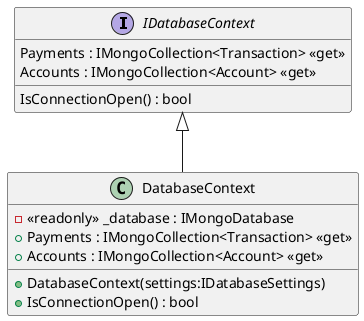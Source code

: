@startuml
interface IDatabaseContext {
    Payments : IMongoCollection<Transaction> <<get>>
    Accounts : IMongoCollection<Account> <<get>>
    IsConnectionOpen() : bool
}
class DatabaseContext {
    - <<readonly>> _database : IMongoDatabase
    + DatabaseContext(settings:IDatabaseSettings)
    + Payments : IMongoCollection<Transaction> <<get>>
    + Accounts : IMongoCollection<Account> <<get>>
    + IsConnectionOpen() : bool
}
IDatabaseContext <|-- DatabaseContext
@enduml
